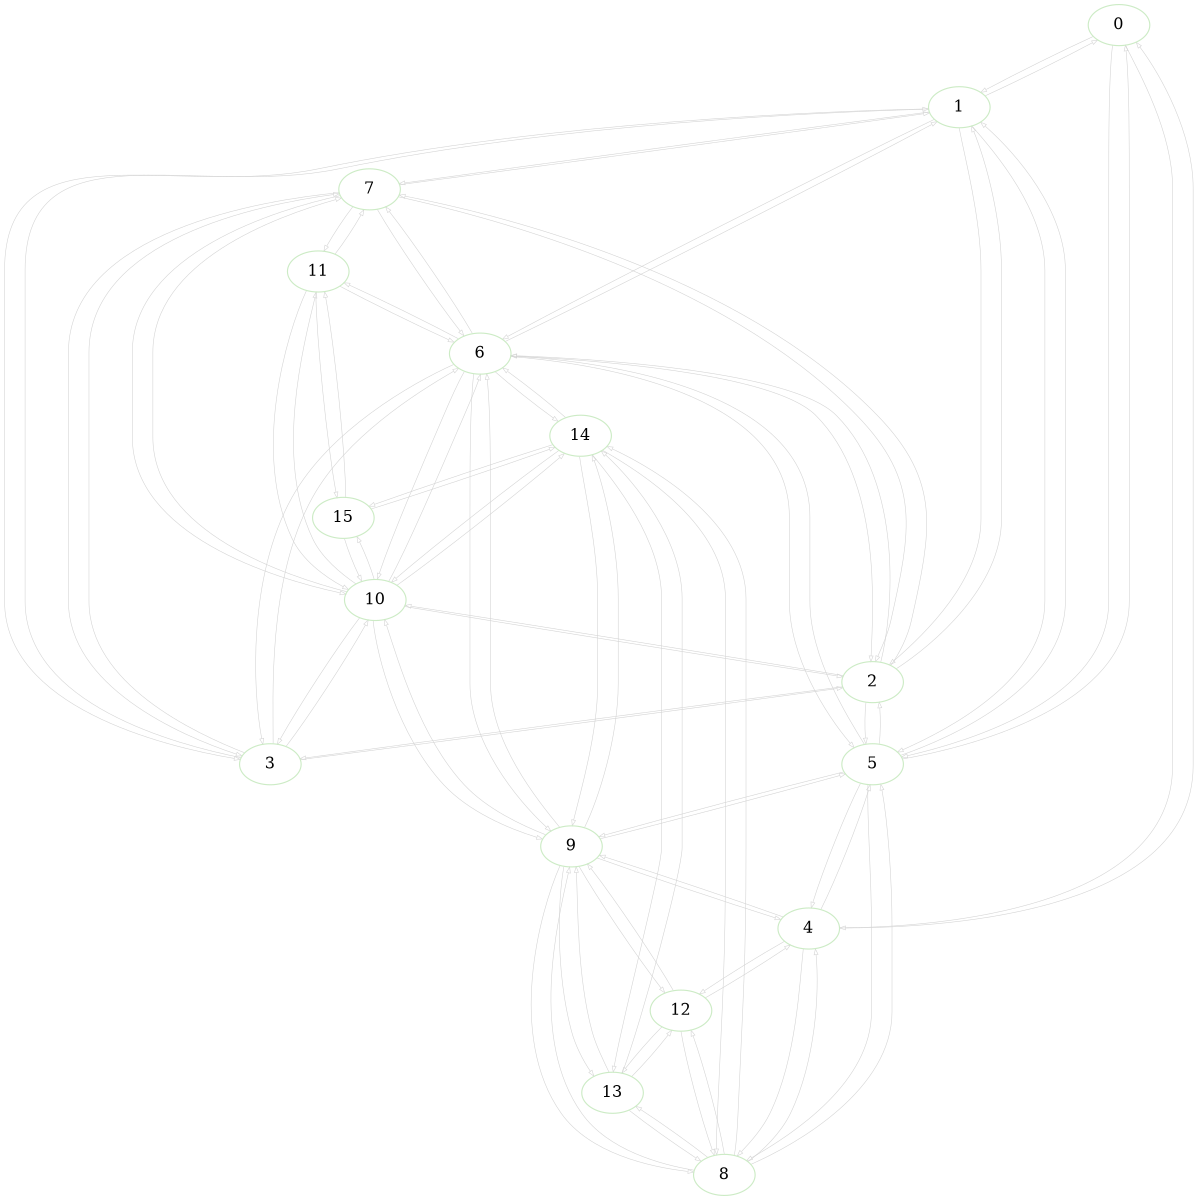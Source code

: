 digraph topology {
	graph [fontsize = 12, outputorder="edgesfirst", size="8,8"];
	node [color = "/pastel16/3", penwidth = 1];
	edge [fontsize = 10, arrowsize = 0.5];
	0 [label = "0", pos="0.6,0.4!"]
	1 -> 0 [color=lightgrey, arrowhead=empty, penwidth=0.5, label=""]
	4 -> 0 [color=lightgrey, arrowhead=empty, penwidth=0.5, label=""]
	5 -> 0 [color=lightgrey, arrowhead=empty, penwidth=0.5, label=""]
	1 [label = "1", pos="3.4,0.2!"]
	0 -> 1 [color=lightgrey, arrowhead=empty, penwidth=0.5, label=""]
	2 -> 1 [color=lightgrey, arrowhead=empty, penwidth=0.5, label=""]
	3 -> 1 [color=lightgrey, arrowhead=empty, penwidth=0.5, label=""]
	5 -> 1 [color=lightgrey, arrowhead=empty, penwidth=0.5, label=""]
	6 -> 1 [color=lightgrey, arrowhead=empty, penwidth=0.5, label=""]
	7 -> 1 [color=lightgrey, arrowhead=empty, penwidth=0.5, label=""]
	2 [label = "2", pos="5,0.8!"]
	1 -> 2 [color=lightgrey, arrowhead=empty, penwidth=0.5, label=""]
	3 -> 2 [color=lightgrey, arrowhead=empty, penwidth=0.5, label=""]
	5 -> 2 [color=lightgrey, arrowhead=empty, penwidth=0.5, label=""]
	6 -> 2 [color=lightgrey, arrowhead=empty, penwidth=0.5, label=""]
	7 -> 2 [color=lightgrey, arrowhead=empty, penwidth=0.5, label=""]
	10 -> 2 [color=lightgrey, arrowhead=empty, penwidth=0.5, label=""]
	3 [label = "3", pos="6.2,1!"]
	1 -> 3 [color=lightgrey, arrowhead=empty, penwidth=0.5, label=""]
	2 -> 3 [color=lightgrey, arrowhead=empty, penwidth=0.5, label=""]
	6 -> 3 [color=lightgrey, arrowhead=empty, penwidth=0.5, label=""]
	7 -> 3 [color=lightgrey, arrowhead=empty, penwidth=0.5, label=""]
	10 -> 3 [color=lightgrey, arrowhead=empty, penwidth=0.5, label=""]
	4 [label = "4", pos="0,2.8!"]
	0 -> 4 [color=lightgrey, arrowhead=empty, penwidth=0.5, label=""]
	5 -> 4 [color=lightgrey, arrowhead=empty, penwidth=0.5, label=""]
	8 -> 4 [color=lightgrey, arrowhead=empty, penwidth=0.5, label=""]
	9 -> 4 [color=lightgrey, arrowhead=empty, penwidth=0.5, label=""]
	12 -> 4 [color=lightgrey, arrowhead=empty, penwidth=0.5, label=""]
	5 [label = "5", pos="2.2,2.2!"]
	0 -> 5 [color=lightgrey, arrowhead=empty, penwidth=0.5, label=""]
	1 -> 5 [color=lightgrey, arrowhead=empty, penwidth=0.5, label=""]
	2 -> 5 [color=lightgrey, arrowhead=empty, penwidth=0.5, label=""]
	4 -> 5 [color=lightgrey, arrowhead=empty, penwidth=0.5, label=""]
	6 -> 5 [color=lightgrey, arrowhead=empty, penwidth=0.5, label=""]
	8 -> 5 [color=lightgrey, arrowhead=empty, penwidth=0.5, label=""]
	9 -> 5 [color=lightgrey, arrowhead=empty, penwidth=0.5, label=""]
	6 [label = "6", pos="4.8,3.6!"]
	1 -> 6 [color=lightgrey, arrowhead=empty, penwidth=0.5, label=""]
	2 -> 6 [color=lightgrey, arrowhead=empty, penwidth=0.5, label=""]
	3 -> 6 [color=lightgrey, arrowhead=empty, penwidth=0.5, label=""]
	5 -> 6 [color=lightgrey, arrowhead=empty, penwidth=0.5, label=""]
	7 -> 6 [color=lightgrey, arrowhead=empty, penwidth=0.5, label=""]
	9 -> 6 [color=lightgrey, arrowhead=empty, penwidth=0.5, label=""]
	10 -> 6 [color=lightgrey, arrowhead=empty, penwidth=0.5, label=""]
	11 -> 6 [color=lightgrey, arrowhead=empty, penwidth=0.5, label=""]
	14 -> 6 [color=lightgrey, arrowhead=empty, penwidth=0.5, label=""]
	7 [label = "7", pos="6.2,2.4!"]
	1 -> 7 [color=lightgrey, arrowhead=empty, penwidth=0.5, label=""]
	2 -> 7 [color=lightgrey, arrowhead=empty, penwidth=0.5, label=""]
	3 -> 7 [color=lightgrey, arrowhead=empty, penwidth=0.5, label=""]
	6 -> 7 [color=lightgrey, arrowhead=empty, penwidth=0.5, label=""]
	10 -> 7 [color=lightgrey, arrowhead=empty, penwidth=0.5, label=""]
	11 -> 7 [color=lightgrey, arrowhead=empty, penwidth=0.5, label=""]
	8 [label = "8", pos="1.2,5.8!"]
	4 -> 8 [color=lightgrey, arrowhead=empty, penwidth=0.5, label=""]
	5 -> 8 [color=lightgrey, arrowhead=empty, penwidth=0.5, label=""]
	9 -> 8 [color=lightgrey, arrowhead=empty, penwidth=0.5, label=""]
	12 -> 8 [color=lightgrey, arrowhead=empty, penwidth=0.5, label=""]
	13 -> 8 [color=lightgrey, arrowhead=empty, penwidth=0.5, label=""]
	14 -> 8 [color=lightgrey, arrowhead=empty, penwidth=0.5, label=""]
	9 [label = "9", pos="3.2,4.8!"]
	4 -> 9 [color=lightgrey, arrowhead=empty, penwidth=0.5, label=""]
	5 -> 9 [color=lightgrey, arrowhead=empty, penwidth=0.5, label=""]
	6 -> 9 [color=lightgrey, arrowhead=empty, penwidth=0.5, label=""]
	8 -> 9 [color=lightgrey, arrowhead=empty, penwidth=0.5, label=""]
	10 -> 9 [color=lightgrey, arrowhead=empty, penwidth=0.5, label=""]
	12 -> 9 [color=lightgrey, arrowhead=empty, penwidth=0.5, label=""]
	13 -> 9 [color=lightgrey, arrowhead=empty, penwidth=0.5, label=""]
	14 -> 9 [color=lightgrey, arrowhead=empty, penwidth=0.5, label=""]
	10 [label = "10", pos="6,4!"]
	2 -> 10 [color=lightgrey, arrowhead=empty, penwidth=0.5, label=""]
	3 -> 10 [color=lightgrey, arrowhead=empty, penwidth=0.5, label=""]
	6 -> 10 [color=lightgrey, arrowhead=empty, penwidth=0.5, label=""]
	7 -> 10 [color=lightgrey, arrowhead=empty, penwidth=0.5, label=""]
	9 -> 10 [color=lightgrey, arrowhead=empty, penwidth=0.5, label=""]
	11 -> 10 [color=lightgrey, arrowhead=empty, penwidth=0.5, label=""]
	14 -> 10 [color=lightgrey, arrowhead=empty, penwidth=0.5, label=""]
	15 -> 10 [color=lightgrey, arrowhead=empty, penwidth=0.5, label=""]
	11 [label = "11", pos="7.8,4.6!"]
	6 -> 11 [color=lightgrey, arrowhead=empty, penwidth=0.5, label=""]
	7 -> 11 [color=lightgrey, arrowhead=empty, penwidth=0.5, label=""]
	10 -> 11 [color=lightgrey, arrowhead=empty, penwidth=0.5, label=""]
	15 -> 11 [color=lightgrey, arrowhead=empty, penwidth=0.5, label=""]
	12 [label = "12", pos="0.2,6.2!"]
	4 -> 12 [color=lightgrey, arrowhead=empty, penwidth=0.5, label=""]
	8 -> 12 [color=lightgrey, arrowhead=empty, penwidth=0.5, label=""]
	9 -> 12 [color=lightgrey, arrowhead=empty, penwidth=0.5, label=""]
	13 -> 12 [color=lightgrey, arrowhead=empty, penwidth=0.5, label=""]
	13 [label = "13", pos="2.6,7.6!"]
	8 -> 13 [color=lightgrey, arrowhead=empty, penwidth=0.5, label=""]
	9 -> 13 [color=lightgrey, arrowhead=empty, penwidth=0.5, label=""]
	12 -> 13 [color=lightgrey, arrowhead=empty, penwidth=0.5, label=""]
	14 -> 13 [color=lightgrey, arrowhead=empty, penwidth=0.5, label=""]
	14 [label = "14", pos="4.4,7.2!"]
	6 -> 14 [color=lightgrey, arrowhead=empty, penwidth=0.5, label=""]
	8 -> 14 [color=lightgrey, arrowhead=empty, penwidth=0.5, label=""]
	9 -> 14 [color=lightgrey, arrowhead=empty, penwidth=0.5, label=""]
	10 -> 14 [color=lightgrey, arrowhead=empty, penwidth=0.5, label=""]
	13 -> 14 [color=lightgrey, arrowhead=empty, penwidth=0.5, label=""]
	15 -> 14 [color=lightgrey, arrowhead=empty, penwidth=0.5, label=""]
	15 [label = "15", pos="7.2,6.8!"]
	10 -> 15 [color=lightgrey, arrowhead=empty, penwidth=0.5, label=""]
	11 -> 15 [color=lightgrey, arrowhead=empty, penwidth=0.5, label=""]
	14 -> 15 [color=lightgrey, arrowhead=empty, penwidth=0.5, label=""]
}
